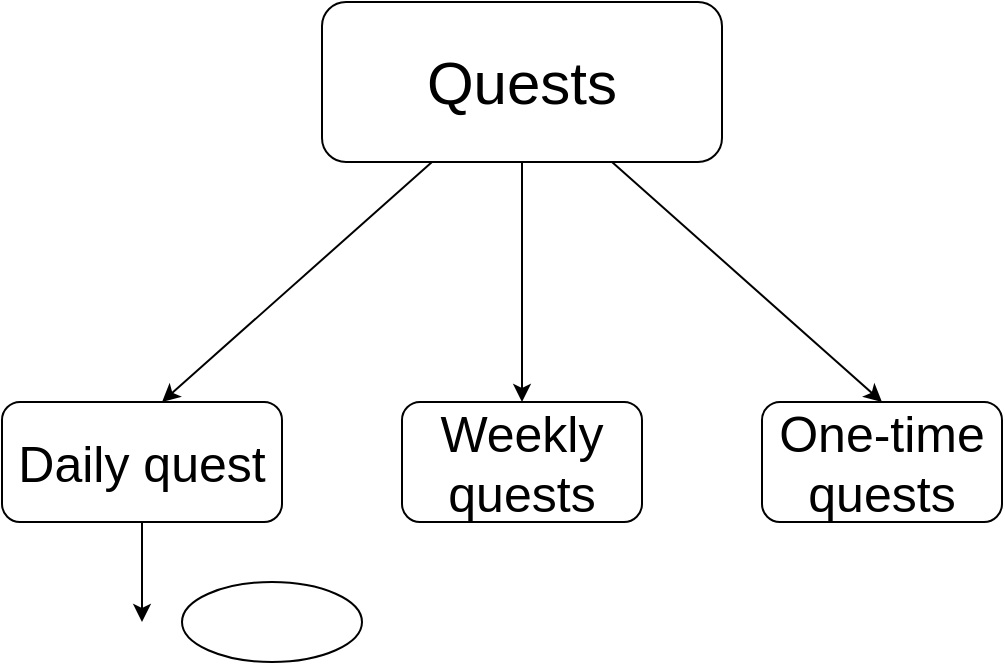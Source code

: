 <mxfile version="21.0.8" type="github">
  <diagram name="Page-1" id="BIm-c_hfm5pulOn2V3Da">
    <mxGraphModel dx="600" dy="316" grid="1" gridSize="10" guides="1" tooltips="1" connect="1" arrows="1" fold="1" page="1" pageScale="1" pageWidth="850" pageHeight="1100" math="0" shadow="0">
      <root>
        <mxCell id="0" />
        <mxCell id="1" parent="0" />
        <mxCell id="UvSBYvburRCF8WcMcQbO-33" style="edgeStyle=none;rounded=0;orthogonalLoop=1;jettySize=auto;html=1;" edge="1" parent="1" source="UvSBYvburRCF8WcMcQbO-32">
          <mxGeometry relative="1" as="geometry">
            <mxPoint x="240" y="240" as="targetPoint" />
          </mxGeometry>
        </mxCell>
        <mxCell id="UvSBYvburRCF8WcMcQbO-34" style="edgeStyle=none;rounded=0;orthogonalLoop=1;jettySize=auto;html=1;" edge="1" parent="1" source="UvSBYvburRCF8WcMcQbO-32">
          <mxGeometry relative="1" as="geometry">
            <mxPoint x="420" y="240" as="targetPoint" />
          </mxGeometry>
        </mxCell>
        <mxCell id="UvSBYvburRCF8WcMcQbO-35" style="edgeStyle=none;rounded=0;orthogonalLoop=1;jettySize=auto;html=1;" edge="1" parent="1" source="UvSBYvburRCF8WcMcQbO-32">
          <mxGeometry relative="1" as="geometry">
            <mxPoint x="600" y="240" as="targetPoint" />
          </mxGeometry>
        </mxCell>
        <mxCell id="UvSBYvburRCF8WcMcQbO-32" value="Quests" style="rounded=1;whiteSpace=wrap;html=1;fontSize=30;" vertex="1" parent="1">
          <mxGeometry x="320" y="40" width="200" height="80" as="geometry" />
        </mxCell>
        <mxCell id="UvSBYvburRCF8WcMcQbO-40" style="edgeStyle=none;rounded=0;orthogonalLoop=1;jettySize=auto;html=1;" edge="1" parent="1" source="UvSBYvburRCF8WcMcQbO-36">
          <mxGeometry relative="1" as="geometry">
            <mxPoint x="230" y="350" as="targetPoint" />
            <Array as="points">
              <mxPoint x="230" y="320" />
            </Array>
          </mxGeometry>
        </mxCell>
        <mxCell id="UvSBYvburRCF8WcMcQbO-36" value="Daily quest" style="rounded=1;whiteSpace=wrap;html=1;fontSize=25;" vertex="1" parent="1">
          <mxGeometry x="160" y="240" width="140" height="60" as="geometry" />
        </mxCell>
        <mxCell id="UvSBYvburRCF8WcMcQbO-37" value="One-time quests" style="rounded=1;whiteSpace=wrap;html=1;fontSize=25;" vertex="1" parent="1">
          <mxGeometry x="540" y="240" width="120" height="60" as="geometry" />
        </mxCell>
        <mxCell id="UvSBYvburRCF8WcMcQbO-38" value="Weekly quests" style="rounded=1;whiteSpace=wrap;html=1;fontSize=25;" vertex="1" parent="1">
          <mxGeometry x="360" y="240" width="120" height="60" as="geometry" />
        </mxCell>
        <mxCell id="UvSBYvburRCF8WcMcQbO-39" style="edgeStyle=none;rounded=0;orthogonalLoop=1;jettySize=auto;html=1;entryX=0;entryY=0.5;entryDx=0;entryDy=0;" edge="1" parent="1" source="UvSBYvburRCF8WcMcQbO-38" target="UvSBYvburRCF8WcMcQbO-38">
          <mxGeometry relative="1" as="geometry" />
        </mxCell>
        <mxCell id="UvSBYvburRCF8WcMcQbO-41" value="" style="ellipse;whiteSpace=wrap;html=1;" vertex="1" parent="1">
          <mxGeometry x="250" y="330" width="90" height="40" as="geometry" />
        </mxCell>
      </root>
    </mxGraphModel>
  </diagram>
</mxfile>
